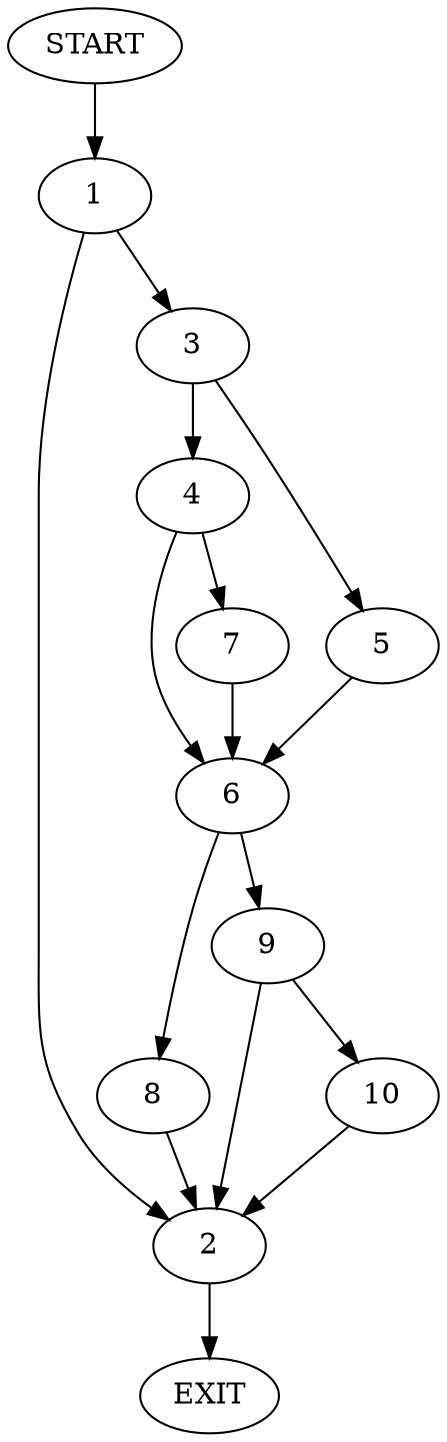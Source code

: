 digraph {
0 [label="START"]
11 [label="EXIT"]
0 -> 1
1 -> 2
1 -> 3
3 -> 4
3 -> 5
2 -> 11
5 -> 6
4 -> 6
4 -> 7
6 -> 8
6 -> 9
7 -> 6
8 -> 2
9 -> 2
9 -> 10
10 -> 2
}
